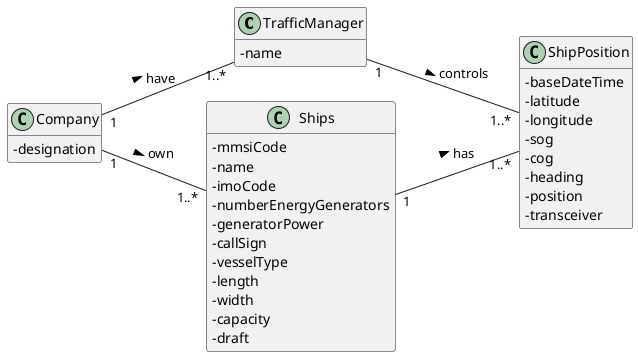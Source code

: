 @startuml
'https://plantuml.com/class-diagram

hide methods
left to right direction
skinparam classAttributeIconSize 0

class TrafficManager {
-name
}

class ShipPosition {
-baseDateTime
-latitude
-longitude
-sog
-cog
-heading
-position
-transceiver
}

class Ships {
-mmsiCode
-name
-imoCode
-numberEnergyGenerators
-generatorPower
-callSign
-vesselType
-length
-width
-capacity
-draft
}

class Company {
-designation
}

Company "1"--"1..*" Ships: own >
Company "1"--"1..*" TrafficManager: have >

Ships "1" -- "1..*" ShipPosition : has >

TrafficManager "1" -- "1..*" ShipPosition : controls >

@enduml
